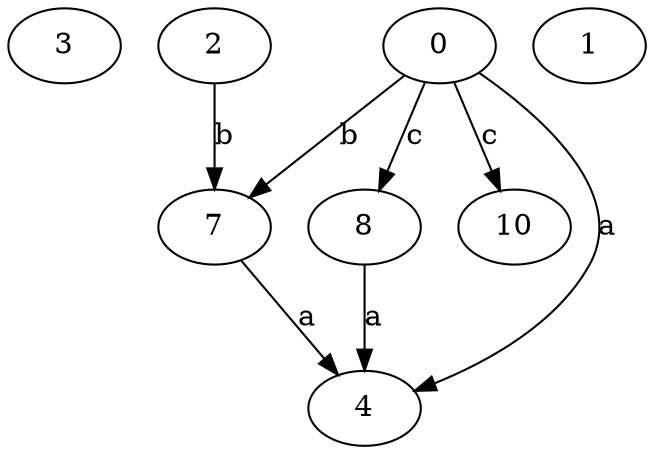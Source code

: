 strict digraph  {
3;
0;
1;
4;
7;
8;
10;
2;
0 -> 4  [label=a];
0 -> 7  [label=b];
0 -> 8  [label=c];
0 -> 10  [label=c];
7 -> 4  [label=a];
8 -> 4  [label=a];
2 -> 7  [label=b];
}
